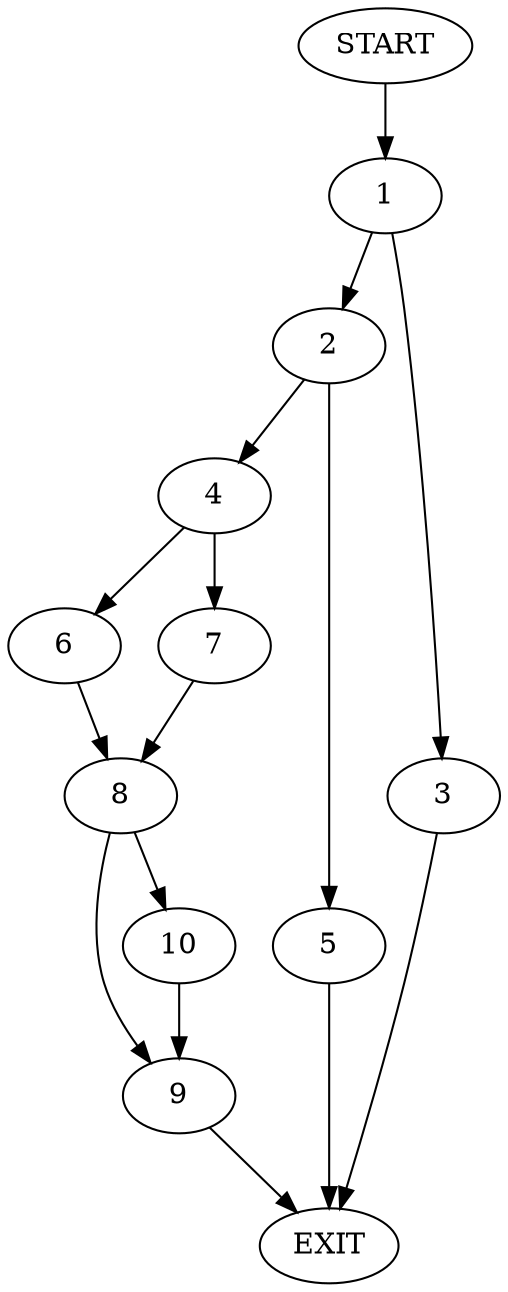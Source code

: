 digraph {
0 [label="START"]
11 [label="EXIT"]
0 -> 1
1 -> 2
1 -> 3
3 -> 11
2 -> 4
2 -> 5
4 -> 6
4 -> 7
5 -> 11
6 -> 8
7 -> 8
8 -> 9
8 -> 10
9 -> 11
10 -> 9
}

